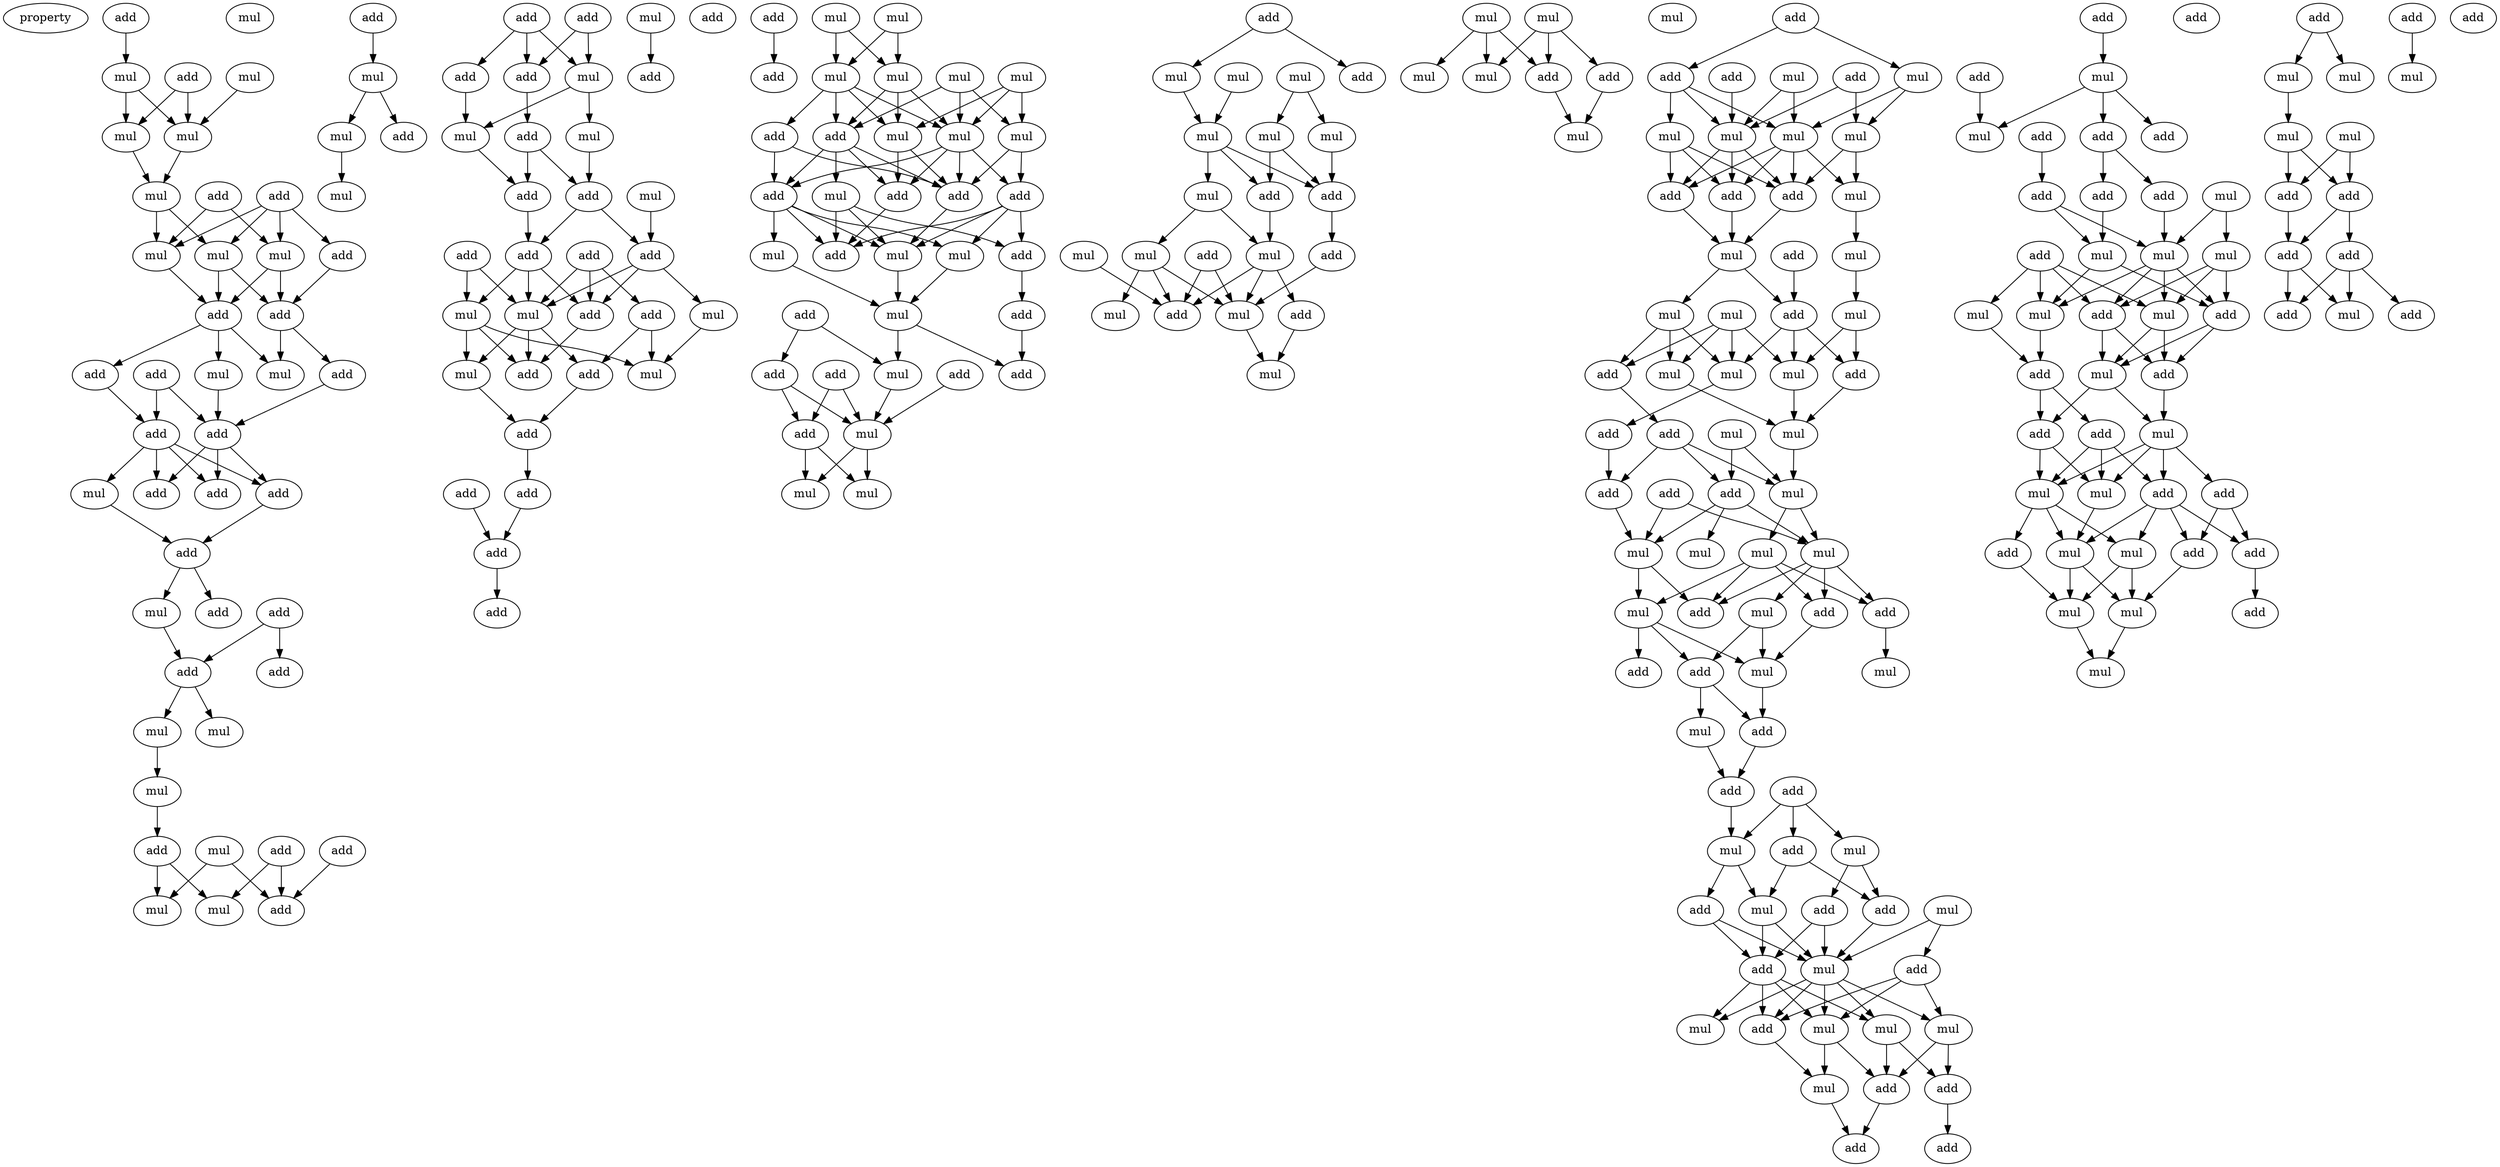 digraph {
    node [fontcolor=black]
    property [mul=2,lf=1.1]
    0 [ label = add ];
    1 [ label = add ];
    2 [ label = mul ];
    3 [ label = mul ];
    4 [ label = mul ];
    5 [ label = mul ];
    6 [ label = add ];
    7 [ label = mul ];
    8 [ label = add ];
    9 [ label = mul ];
    10 [ label = mul ];
    11 [ label = add ];
    12 [ label = mul ];
    13 [ label = mul ];
    14 [ label = add ];
    15 [ label = add ];
    16 [ label = mul ];
    17 [ label = add ];
    18 [ label = add ];
    19 [ label = mul ];
    20 [ label = add ];
    21 [ label = add ];
    22 [ label = add ];
    23 [ label = add ];
    24 [ label = mul ];
    25 [ label = add ];
    26 [ label = add ];
    27 [ label = add ];
    28 [ label = add ];
    29 [ label = add ];
    30 [ label = mul ];
    31 [ label = add ];
    32 [ label = add ];
    33 [ label = mul ];
    34 [ label = mul ];
    35 [ label = mul ];
    36 [ label = mul ];
    37 [ label = add ];
    38 [ label = add ];
    39 [ label = add ];
    40 [ label = mul ];
    41 [ label = add ];
    42 [ label = mul ];
    43 [ label = add ];
    44 [ label = mul ];
    45 [ label = mul ];
    46 [ label = add ];
    47 [ label = mul ];
    48 [ label = add ];
    49 [ label = add ];
    50 [ label = mul ];
    51 [ label = add ];
    52 [ label = add ];
    53 [ label = mul ];
    54 [ label = add ];
    55 [ label = mul ];
    56 [ label = add ];
    57 [ label = mul ];
    58 [ label = add ];
    59 [ label = add ];
    60 [ label = add ];
    61 [ label = add ];
    62 [ label = add ];
    63 [ label = add ];
    64 [ label = mul ];
    65 [ label = mul ];
    66 [ label = mul ];
    67 [ label = add ];
    68 [ label = add ];
    69 [ label = mul ];
    70 [ label = mul ];
    71 [ label = add ];
    72 [ label = add ];
    73 [ label = add ];
    74 [ label = add ];
    75 [ label = mul ];
    76 [ label = add ];
    77 [ label = add ];
    78 [ label = add ];
    79 [ label = add ];
    80 [ label = add ];
    81 [ label = add ];
    82 [ label = mul ];
    83 [ label = mul ];
    84 [ label = mul ];
    85 [ label = mul ];
    86 [ label = mul ];
    87 [ label = mul ];
    88 [ label = mul ];
    89 [ label = add ];
    90 [ label = mul ];
    91 [ label = mul ];
    92 [ label = add ];
    93 [ label = add ];
    94 [ label = add ];
    95 [ label = mul ];
    96 [ label = add ];
    97 [ label = add ];
    98 [ label = add ];
    99 [ label = mul ];
    100 [ label = add ];
    101 [ label = mul ];
    102 [ label = mul ];
    103 [ label = mul ];
    104 [ label = add ];
    105 [ label = add ];
    106 [ label = add ];
    107 [ label = mul ];
    108 [ label = add ];
    109 [ label = add ];
    110 [ label = add ];
    111 [ label = add ];
    112 [ label = mul ];
    113 [ label = mul ];
    114 [ label = mul ];
    115 [ label = add ];
    116 [ label = mul ];
    117 [ label = add ];
    118 [ label = mul ];
    119 [ label = mul ];
    120 [ label = mul ];
    121 [ label = mul ];
    122 [ label = mul ];
    123 [ label = add ];
    124 [ label = add ];
    125 [ label = mul ];
    126 [ label = mul ];
    127 [ label = add ];
    128 [ label = mul ];
    129 [ label = mul ];
    130 [ label = add ];
    131 [ label = add ];
    132 [ label = add ];
    133 [ label = mul ];
    134 [ label = mul ];
    135 [ label = mul ];
    136 [ label = mul ];
    137 [ label = mul ];
    138 [ label = mul ];
    139 [ label = add ];
    140 [ label = mul ];
    141 [ label = add ];
    142 [ label = mul ];
    143 [ label = mul ];
    144 [ label = add ];
    145 [ label = add ];
    146 [ label = mul ];
    147 [ label = add ];
    148 [ label = mul ];
    149 [ label = add ];
    150 [ label = mul ];
    151 [ label = mul ];
    152 [ label = mul ];
    153 [ label = mul ];
    154 [ label = add ];
    155 [ label = add ];
    156 [ label = mul ];
    157 [ label = add ];
    158 [ label = mul ];
    159 [ label = add ];
    160 [ label = mul ];
    161 [ label = mul ];
    162 [ label = mul ];
    163 [ label = add ];
    164 [ label = mul ];
    165 [ label = add ];
    166 [ label = mul ];
    167 [ label = mul ];
    168 [ label = mul ];
    169 [ label = add ];
    170 [ label = mul ];
    171 [ label = add ];
    172 [ label = mul ];
    173 [ label = add ];
    174 [ label = add ];
    175 [ label = add ];
    176 [ label = add ];
    177 [ label = mul ];
    178 [ label = mul ];
    179 [ label = mul ];
    180 [ label = mul ];
    181 [ label = mul ];
    182 [ label = add ];
    183 [ label = add ];
    184 [ label = mul ];
    185 [ label = mul ];
    186 [ label = add ];
    187 [ label = mul ];
    188 [ label = add ];
    189 [ label = add ];
    190 [ label = mul ];
    191 [ label = mul ];
    192 [ label = add ];
    193 [ label = add ];
    194 [ label = add ];
    195 [ label = mul ];
    196 [ label = mul ];
    197 [ label = add ];
    198 [ label = mul ];
    199 [ label = mul ];
    200 [ label = add ];
    201 [ label = add ];
    202 [ label = add ];
    203 [ label = add ];
    204 [ label = mul ];
    205 [ label = add ];
    206 [ label = add ];
    207 [ label = mul ];
    208 [ label = mul ];
    209 [ label = mul ];
    210 [ label = mul ];
    211 [ label = add ];
    212 [ label = add ];
    213 [ label = mul ];
    214 [ label = add ];
    215 [ label = add ];
    216 [ label = add ];
    217 [ label = add ];
    218 [ label = mul ];
    219 [ label = mul ];
    220 [ label = add ];
    221 [ label = add ];
    222 [ label = add ];
    223 [ label = add ];
    224 [ label = mul ];
    225 [ label = add ];
    226 [ label = add ];
    227 [ label = mul ];
    228 [ label = add ];
    229 [ label = mul ];
    230 [ label = mul ];
    231 [ label = add ];
    232 [ label = mul ];
    233 [ label = mul ];
    234 [ label = add ];
    235 [ label = mul ];
    236 [ label = mul ];
    237 [ label = add ];
    238 [ label = add ];
    239 [ label = add ];
    240 [ label = add ];
    241 [ label = mul ];
    242 [ label = add ];
    243 [ label = mul ];
    244 [ label = add ];
    245 [ label = mul ];
    246 [ label = mul ];
    247 [ label = add ];
    248 [ label = add ];
    249 [ label = add ];
    250 [ label = mul ];
    251 [ label = mul ];
    252 [ label = mul ];
    253 [ label = add ];
    254 [ label = mul ];
    255 [ label = add ];
    256 [ label = add ];
    257 [ label = mul ];
    258 [ label = mul ];
    259 [ label = mul ];
    260 [ label = mul ];
    261 [ label = add ];
    262 [ label = add ];
    263 [ label = add ];
    264 [ label = add ];
    265 [ label = mul ];
    266 [ label = add ];
    267 [ label = add ];
    268 [ label = add ];
    269 [ label = mul ];
    270 [ label = add ];
    0 -> 2 [ name = 0 ];
    1 -> 4 [ name = 1 ];
    1 -> 5 [ name = 2 ];
    2 -> 4 [ name = 3 ];
    2 -> 5 [ name = 4 ];
    3 -> 5 [ name = 5 ];
    4 -> 7 [ name = 6 ];
    5 -> 7 [ name = 7 ];
    6 -> 9 [ name = 8 ];
    6 -> 10 [ name = 9 ];
    6 -> 11 [ name = 10 ];
    6 -> 13 [ name = 11 ];
    7 -> 10 [ name = 12 ];
    7 -> 13 [ name = 13 ];
    8 -> 9 [ name = 14 ];
    8 -> 10 [ name = 15 ];
    9 -> 14 [ name = 16 ];
    9 -> 15 [ name = 17 ];
    10 -> 15 [ name = 18 ];
    11 -> 14 [ name = 19 ];
    13 -> 14 [ name = 20 ];
    13 -> 15 [ name = 21 ];
    14 -> 16 [ name = 22 ];
    14 -> 18 [ name = 23 ];
    15 -> 16 [ name = 24 ];
    15 -> 17 [ name = 25 ];
    15 -> 19 [ name = 26 ];
    17 -> 21 [ name = 27 ];
    18 -> 22 [ name = 28 ];
    19 -> 22 [ name = 29 ];
    20 -> 21 [ name = 30 ];
    20 -> 22 [ name = 31 ];
    21 -> 23 [ name = 32 ];
    21 -> 24 [ name = 33 ];
    21 -> 25 [ name = 34 ];
    21 -> 26 [ name = 35 ];
    22 -> 23 [ name = 36 ];
    22 -> 25 [ name = 37 ];
    22 -> 26 [ name = 38 ];
    24 -> 27 [ name = 39 ];
    25 -> 27 [ name = 40 ];
    27 -> 28 [ name = 41 ];
    27 -> 30 [ name = 42 ];
    29 -> 31 [ name = 43 ];
    29 -> 32 [ name = 44 ];
    30 -> 32 [ name = 45 ];
    32 -> 33 [ name = 46 ];
    32 -> 34 [ name = 47 ];
    33 -> 35 [ name = 48 ];
    35 -> 39 [ name = 49 ];
    36 -> 40 [ name = 50 ];
    36 -> 41 [ name = 51 ];
    37 -> 41 [ name = 52 ];
    38 -> 41 [ name = 53 ];
    38 -> 42 [ name = 54 ];
    39 -> 40 [ name = 55 ];
    39 -> 42 [ name = 56 ];
    43 -> 44 [ name = 57 ];
    44 -> 45 [ name = 58 ];
    44 -> 46 [ name = 59 ];
    45 -> 47 [ name = 60 ];
    48 -> 50 [ name = 61 ];
    48 -> 51 [ name = 62 ];
    49 -> 50 [ name = 63 ];
    49 -> 51 [ name = 64 ];
    49 -> 52 [ name = 65 ];
    50 -> 53 [ name = 66 ];
    50 -> 55 [ name = 67 ];
    51 -> 54 [ name = 68 ];
    52 -> 55 [ name = 69 ];
    53 -> 56 [ name = 70 ];
    54 -> 56 [ name = 71 ];
    54 -> 58 [ name = 72 ];
    55 -> 58 [ name = 73 ];
    56 -> 59 [ name = 74 ];
    56 -> 62 [ name = 75 ];
    57 -> 62 [ name = 76 ];
    58 -> 59 [ name = 77 ];
    59 -> 65 [ name = 78 ];
    59 -> 66 [ name = 79 ];
    59 -> 67 [ name = 80 ];
    60 -> 65 [ name = 81 ];
    60 -> 66 [ name = 82 ];
    61 -> 63 [ name = 83 ];
    61 -> 66 [ name = 84 ];
    61 -> 67 [ name = 85 ];
    62 -> 64 [ name = 86 ];
    62 -> 66 [ name = 87 ];
    62 -> 67 [ name = 88 ];
    63 -> 69 [ name = 89 ];
    63 -> 71 [ name = 90 ];
    64 -> 69 [ name = 91 ];
    65 -> 68 [ name = 92 ];
    65 -> 69 [ name = 93 ];
    65 -> 70 [ name = 94 ];
    66 -> 68 [ name = 95 ];
    66 -> 70 [ name = 96 ];
    66 -> 71 [ name = 97 ];
    67 -> 68 [ name = 98 ];
    70 -> 72 [ name = 99 ];
    71 -> 72 [ name = 100 ];
    72 -> 74 [ name = 101 ];
    73 -> 77 [ name = 102 ];
    74 -> 77 [ name = 103 ];
    75 -> 76 [ name = 104 ];
    77 -> 78 [ name = 105 ];
    80 -> 81 [ name = 106 ];
    82 -> 85 [ name = 107 ];
    82 -> 86 [ name = 108 ];
    83 -> 85 [ name = 109 ];
    83 -> 86 [ name = 110 ];
    84 -> 88 [ name = 111 ];
    84 -> 90 [ name = 112 ];
    84 -> 91 [ name = 113 ];
    85 -> 88 [ name = 114 ];
    85 -> 89 [ name = 115 ];
    85 -> 91 [ name = 116 ];
    86 -> 88 [ name = 117 ];
    86 -> 89 [ name = 118 ];
    86 -> 91 [ name = 119 ];
    86 -> 92 [ name = 120 ];
    87 -> 88 [ name = 121 ];
    87 -> 89 [ name = 122 ];
    87 -> 90 [ name = 123 ];
    88 -> 93 [ name = 124 ];
    88 -> 94 [ name = 125 ];
    88 -> 96 [ name = 126 ];
    88 -> 97 [ name = 127 ];
    89 -> 93 [ name = 128 ];
    89 -> 94 [ name = 129 ];
    89 -> 95 [ name = 130 ];
    89 -> 96 [ name = 131 ];
    90 -> 96 [ name = 132 ];
    90 -> 97 [ name = 133 ];
    91 -> 94 [ name = 134 ];
    91 -> 96 [ name = 135 ];
    92 -> 93 [ name = 136 ];
    92 -> 96 [ name = 137 ];
    93 -> 99 [ name = 138 ];
    93 -> 100 [ name = 139 ];
    93 -> 101 [ name = 140 ];
    93 -> 102 [ name = 141 ];
    94 -> 100 [ name = 142 ];
    95 -> 98 [ name = 143 ];
    95 -> 100 [ name = 144 ];
    95 -> 102 [ name = 145 ];
    96 -> 102 [ name = 146 ];
    97 -> 98 [ name = 147 ];
    97 -> 100 [ name = 148 ];
    97 -> 101 [ name = 149 ];
    97 -> 102 [ name = 150 ];
    98 -> 105 [ name = 151 ];
    99 -> 103 [ name = 152 ];
    101 -> 103 [ name = 153 ];
    102 -> 103 [ name = 154 ];
    103 -> 107 [ name = 155 ];
    103 -> 110 [ name = 156 ];
    104 -> 107 [ name = 157 ];
    104 -> 108 [ name = 158 ];
    105 -> 110 [ name = 159 ];
    106 -> 112 [ name = 160 ];
    107 -> 112 [ name = 161 ];
    108 -> 111 [ name = 162 ];
    108 -> 112 [ name = 163 ];
    109 -> 111 [ name = 164 ];
    109 -> 112 [ name = 165 ];
    111 -> 113 [ name = 166 ];
    111 -> 114 [ name = 167 ];
    112 -> 113 [ name = 168 ];
    112 -> 114 [ name = 169 ];
    115 -> 116 [ name = 170 ];
    115 -> 117 [ name = 171 ];
    116 -> 122 [ name = 172 ];
    118 -> 120 [ name = 173 ];
    118 -> 121 [ name = 174 ];
    119 -> 122 [ name = 175 ];
    120 -> 124 [ name = 176 ];
    121 -> 123 [ name = 177 ];
    121 -> 124 [ name = 178 ];
    122 -> 123 [ name = 179 ];
    122 -> 124 [ name = 180 ];
    122 -> 125 [ name = 181 ];
    123 -> 126 [ name = 182 ];
    124 -> 130 [ name = 183 ];
    125 -> 126 [ name = 184 ];
    125 -> 128 [ name = 185 ];
    126 -> 131 [ name = 186 ];
    126 -> 132 [ name = 187 ];
    126 -> 133 [ name = 188 ];
    127 -> 131 [ name = 189 ];
    127 -> 133 [ name = 190 ];
    128 -> 131 [ name = 191 ];
    128 -> 133 [ name = 192 ];
    128 -> 134 [ name = 193 ];
    129 -> 131 [ name = 194 ];
    130 -> 133 [ name = 195 ];
    132 -> 135 [ name = 196 ];
    133 -> 135 [ name = 197 ];
    136 -> 138 [ name = 198 ];
    136 -> 139 [ name = 199 ];
    136 -> 141 [ name = 200 ];
    137 -> 138 [ name = 201 ];
    137 -> 140 [ name = 202 ];
    137 -> 141 [ name = 203 ];
    139 -> 142 [ name = 204 ];
    141 -> 142 [ name = 205 ];
    144 -> 145 [ name = 206 ];
    144 -> 146 [ name = 207 ];
    145 -> 150 [ name = 208 ];
    145 -> 151 [ name = 209 ];
    145 -> 153 [ name = 210 ];
    146 -> 151 [ name = 211 ];
    146 -> 152 [ name = 212 ];
    147 -> 152 [ name = 213 ];
    147 -> 153 [ name = 214 ];
    148 -> 151 [ name = 215 ];
    148 -> 153 [ name = 216 ];
    149 -> 153 [ name = 217 ];
    150 -> 154 [ name = 218 ];
    150 -> 155 [ name = 219 ];
    150 -> 157 [ name = 220 ];
    151 -> 154 [ name = 221 ];
    151 -> 155 [ name = 222 ];
    151 -> 156 [ name = 223 ];
    151 -> 157 [ name = 224 ];
    152 -> 154 [ name = 225 ];
    152 -> 156 [ name = 226 ];
    153 -> 154 [ name = 227 ];
    153 -> 155 [ name = 228 ];
    153 -> 157 [ name = 229 ];
    154 -> 158 [ name = 230 ];
    155 -> 158 [ name = 231 ];
    156 -> 160 [ name = 232 ];
    157 -> 158 [ name = 233 ];
    158 -> 162 [ name = 234 ];
    158 -> 163 [ name = 235 ];
    159 -> 163 [ name = 236 ];
    160 -> 164 [ name = 237 ];
    161 -> 165 [ name = 238 ];
    161 -> 166 [ name = 239 ];
    161 -> 167 [ name = 240 ];
    161 -> 168 [ name = 241 ];
    162 -> 165 [ name = 242 ];
    162 -> 166 [ name = 243 ];
    162 -> 168 [ name = 244 ];
    163 -> 166 [ name = 245 ];
    163 -> 167 [ name = 246 ];
    163 -> 169 [ name = 247 ];
    164 -> 167 [ name = 248 ];
    164 -> 169 [ name = 249 ];
    165 -> 173 [ name = 250 ];
    166 -> 171 [ name = 251 ];
    167 -> 172 [ name = 252 ];
    168 -> 172 [ name = 253 ];
    169 -> 172 [ name = 254 ];
    170 -> 174 [ name = 255 ];
    170 -> 177 [ name = 256 ];
    171 -> 175 [ name = 257 ];
    172 -> 177 [ name = 258 ];
    173 -> 174 [ name = 259 ];
    173 -> 175 [ name = 260 ];
    173 -> 177 [ name = 261 ];
    174 -> 178 [ name = 262 ];
    174 -> 179 [ name = 263 ];
    174 -> 181 [ name = 264 ];
    175 -> 181 [ name = 265 ];
    176 -> 179 [ name = 266 ];
    176 -> 181 [ name = 267 ];
    177 -> 179 [ name = 268 ];
    177 -> 180 [ name = 269 ];
    179 -> 182 [ name = 270 ];
    179 -> 183 [ name = 271 ];
    179 -> 185 [ name = 272 ];
    179 -> 186 [ name = 273 ];
    180 -> 182 [ name = 274 ];
    180 -> 183 [ name = 275 ];
    180 -> 184 [ name = 276 ];
    180 -> 186 [ name = 277 ];
    181 -> 182 [ name = 278 ];
    181 -> 184 [ name = 279 ];
    183 -> 187 [ name = 280 ];
    184 -> 187 [ name = 281 ];
    184 -> 188 [ name = 282 ];
    184 -> 189 [ name = 283 ];
    185 -> 187 [ name = 284 ];
    185 -> 188 [ name = 285 ];
    186 -> 190 [ name = 286 ];
    187 -> 192 [ name = 287 ];
    188 -> 191 [ name = 288 ];
    188 -> 192 [ name = 289 ];
    191 -> 194 [ name = 290 ];
    192 -> 194 [ name = 291 ];
    193 -> 195 [ name = 292 ];
    193 -> 196 [ name = 293 ];
    193 -> 197 [ name = 294 ];
    194 -> 195 [ name = 295 ];
    195 -> 198 [ name = 296 ];
    195 -> 201 [ name = 297 ];
    196 -> 200 [ name = 298 ];
    196 -> 202 [ name = 299 ];
    197 -> 198 [ name = 300 ];
    197 -> 200 [ name = 301 ];
    198 -> 203 [ name = 302 ];
    198 -> 204 [ name = 303 ];
    199 -> 204 [ name = 304 ];
    199 -> 205 [ name = 305 ];
    200 -> 204 [ name = 306 ];
    201 -> 203 [ name = 307 ];
    201 -> 204 [ name = 308 ];
    202 -> 203 [ name = 309 ];
    202 -> 204 [ name = 310 ];
    203 -> 206 [ name = 311 ];
    203 -> 207 [ name = 312 ];
    203 -> 208 [ name = 313 ];
    203 -> 209 [ name = 314 ];
    204 -> 206 [ name = 315 ];
    204 -> 207 [ name = 316 ];
    204 -> 208 [ name = 317 ];
    204 -> 209 [ name = 318 ];
    204 -> 210 [ name = 319 ];
    205 -> 206 [ name = 320 ];
    205 -> 208 [ name = 321 ];
    205 -> 210 [ name = 322 ];
    206 -> 213 [ name = 323 ];
    208 -> 211 [ name = 324 ];
    208 -> 213 [ name = 325 ];
    209 -> 211 [ name = 326 ];
    209 -> 212 [ name = 327 ];
    210 -> 211 [ name = 328 ];
    210 -> 212 [ name = 329 ];
    211 -> 215 [ name = 330 ];
    212 -> 214 [ name = 331 ];
    213 -> 215 [ name = 332 ];
    216 -> 218 [ name = 333 ];
    217 -> 219 [ name = 334 ];
    218 -> 219 [ name = 335 ];
    218 -> 220 [ name = 336 ];
    218 -> 221 [ name = 337 ];
    220 -> 225 [ name = 338 ];
    220 -> 226 [ name = 339 ];
    222 -> 223 [ name = 340 ];
    223 -> 229 [ name = 341 ];
    223 -> 230 [ name = 342 ];
    224 -> 227 [ name = 343 ];
    224 -> 230 [ name = 344 ];
    225 -> 230 [ name = 345 ];
    226 -> 229 [ name = 346 ];
    227 -> 231 [ name = 347 ];
    227 -> 234 [ name = 348 ];
    227 -> 235 [ name = 349 ];
    228 -> 232 [ name = 350 ];
    228 -> 233 [ name = 351 ];
    228 -> 234 [ name = 352 ];
    228 -> 235 [ name = 353 ];
    229 -> 231 [ name = 354 ];
    229 -> 232 [ name = 355 ];
    230 -> 231 [ name = 356 ];
    230 -> 232 [ name = 357 ];
    230 -> 234 [ name = 358 ];
    230 -> 235 [ name = 359 ];
    231 -> 236 [ name = 360 ];
    231 -> 238 [ name = 361 ];
    232 -> 237 [ name = 362 ];
    233 -> 237 [ name = 363 ];
    234 -> 236 [ name = 364 ];
    234 -> 238 [ name = 365 ];
    235 -> 236 [ name = 366 ];
    235 -> 238 [ name = 367 ];
    236 -> 240 [ name = 368 ];
    236 -> 241 [ name = 369 ];
    237 -> 239 [ name = 370 ];
    237 -> 240 [ name = 371 ];
    238 -> 241 [ name = 372 ];
    239 -> 243 [ name = 373 ];
    239 -> 244 [ name = 374 ];
    239 -> 245 [ name = 375 ];
    240 -> 243 [ name = 376 ];
    240 -> 245 [ name = 377 ];
    241 -> 242 [ name = 378 ];
    241 -> 243 [ name = 379 ];
    241 -> 244 [ name = 380 ];
    241 -> 245 [ name = 381 ];
    242 -> 247 [ name = 382 ];
    242 -> 248 [ name = 383 ];
    243 -> 246 [ name = 384 ];
    244 -> 246 [ name = 385 ];
    244 -> 247 [ name = 386 ];
    244 -> 248 [ name = 387 ];
    244 -> 250 [ name = 388 ];
    245 -> 246 [ name = 389 ];
    245 -> 249 [ name = 390 ];
    245 -> 250 [ name = 391 ];
    246 -> 251 [ name = 392 ];
    246 -> 252 [ name = 393 ];
    247 -> 252 [ name = 394 ];
    248 -> 253 [ name = 395 ];
    249 -> 251 [ name = 396 ];
    250 -> 251 [ name = 397 ];
    250 -> 252 [ name = 398 ];
    251 -> 254 [ name = 399 ];
    252 -> 254 [ name = 400 ];
    256 -> 257 [ name = 401 ];
    256 -> 258 [ name = 402 ];
    257 -> 259 [ name = 403 ];
    259 -> 261 [ name = 404 ];
    259 -> 262 [ name = 405 ];
    260 -> 261 [ name = 406 ];
    260 -> 262 [ name = 407 ];
    261 -> 263 [ name = 408 ];
    261 -> 264 [ name = 409 ];
    262 -> 264 [ name = 410 ];
    263 -> 265 [ name = 411 ];
    263 -> 266 [ name = 412 ];
    263 -> 268 [ name = 413 ];
    264 -> 265 [ name = 414 ];
    264 -> 266 [ name = 415 ];
    267 -> 269 [ name = 416 ];
}
